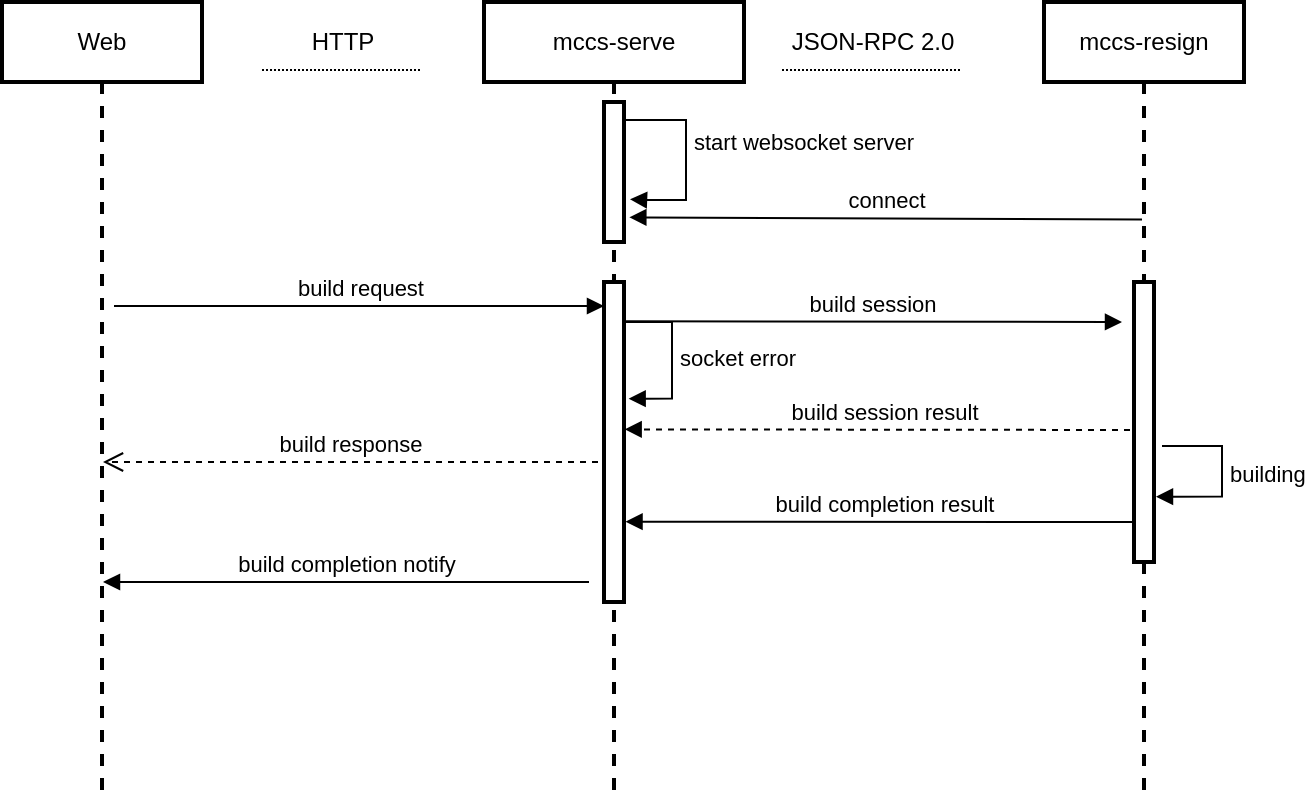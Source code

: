 <mxfile version="13.8.0" type="github">
  <diagram id="owJFNJhzbNbjEsK8q6B7" name="第 1 页">
    <mxGraphModel dx="1188" dy="589" grid="1" gridSize="10" guides="1" tooltips="1" connect="1" arrows="1" fold="1" page="1" pageScale="1" pageWidth="827" pageHeight="1169" math="0" shadow="0">
      <root>
        <mxCell id="0" />
        <mxCell id="1" parent="0" />
        <mxCell id="U-FH6D3zTLMvbxHOJZrQ-10" value="start websocket server&lt;br&gt;" style="edgeStyle=orthogonalEdgeStyle;html=1;align=left;spacingLeft=2;endArrow=block;rounded=0;entryX=1.2;entryY=0.138;entryDx=0;entryDy=0;entryPerimeter=0;" edge="1" parent="1">
          <mxGeometry x="-0.388" y="-11" relative="1" as="geometry">
            <mxPoint x="432" y="99" as="sourcePoint" />
            <Array as="points">
              <mxPoint x="462" y="99" />
              <mxPoint x="462" y="139" />
              <mxPoint x="442" y="139" />
            </Array>
            <mxPoint x="434" y="138.68" as="targetPoint" />
            <mxPoint x="11" y="11" as="offset" />
          </mxGeometry>
        </mxCell>
        <mxCell id="U-FH6D3zTLMvbxHOJZrQ-11" value="build request" style="html=1;verticalAlign=bottom;endArrow=block;" edge="1" parent="1">
          <mxGeometry width="80" relative="1" as="geometry">
            <mxPoint x="176" y="192" as="sourcePoint" />
            <mxPoint x="421" y="192" as="targetPoint" />
            <Array as="points" />
          </mxGeometry>
        </mxCell>
        <mxCell id="U-FH6D3zTLMvbxHOJZrQ-17" value="JSON-RPC 2.0" style="text;html=1;align=center;verticalAlign=middle;resizable=0;points=[];autosize=1;" vertex="1" parent="1">
          <mxGeometry x="505" y="50" width="100" height="20" as="geometry" />
        </mxCell>
        <mxCell id="U-FH6D3zTLMvbxHOJZrQ-19" value="build response" style="html=1;verticalAlign=bottom;endArrow=open;dashed=1;endSize=8;exitX=-0.35;exitY=0.499;exitDx=0;exitDy=0;exitPerimeter=0;" edge="1" parent="1" target="U-FH6D3zTLMvbxHOJZrQ-38">
          <mxGeometry relative="1" as="geometry">
            <mxPoint x="418" y="270" as="sourcePoint" />
            <mxPoint x="204" y="270.36" as="targetPoint" />
          </mxGeometry>
        </mxCell>
        <mxCell id="U-FH6D3zTLMvbxHOJZrQ-20" value="build session" style="html=1;verticalAlign=bottom;endArrow=block;exitX=0.9;exitY=0.123;exitDx=0;exitDy=0;exitPerimeter=0;" edge="1" parent="1" source="U-FH6D3zTLMvbxHOJZrQ-44">
          <mxGeometry width="80" relative="1" as="geometry">
            <mxPoint x="414" y="200" as="sourcePoint" />
            <mxPoint x="680" y="200" as="targetPoint" />
            <Array as="points" />
          </mxGeometry>
        </mxCell>
        <mxCell id="U-FH6D3zTLMvbxHOJZrQ-24" value="build session result" style="html=1;verticalAlign=bottom;endArrow=block;dashed=1;entryX=1.033;entryY=0.373;entryDx=0;entryDy=0;entryPerimeter=0;" edge="1" parent="1">
          <mxGeometry width="80" relative="1" as="geometry">
            <mxPoint x="690" y="254" as="sourcePoint" />
            <mxPoint x="431.33" y="253.68" as="targetPoint" />
            <Array as="points" />
          </mxGeometry>
        </mxCell>
        <mxCell id="U-FH6D3zTLMvbxHOJZrQ-25" value="building" style="edgeStyle=orthogonalEdgeStyle;html=1;align=left;spacingLeft=2;endArrow=block;rounded=0;entryX=1.1;entryY=0.629;entryDx=0;entryDy=0;entryPerimeter=0;" edge="1" parent="1">
          <mxGeometry relative="1" as="geometry">
            <mxPoint x="700" y="262" as="sourcePoint" />
            <Array as="points">
              <mxPoint x="730" y="262" />
              <mxPoint x="730" y="287" />
            </Array>
            <mxPoint x="697" y="287.32" as="targetPoint" />
          </mxGeometry>
        </mxCell>
        <mxCell id="U-FH6D3zTLMvbxHOJZrQ-26" value="build completion result" style="html=1;verticalAlign=bottom;endArrow=block;entryX=1.077;entryY=0.749;entryDx=0;entryDy=0;entryPerimeter=0;" edge="1" parent="1" target="U-FH6D3zTLMvbxHOJZrQ-44">
          <mxGeometry width="80" relative="1" as="geometry">
            <mxPoint x="690" y="300" as="sourcePoint" />
            <mxPoint x="480" y="300" as="targetPoint" />
            <Array as="points" />
          </mxGeometry>
        </mxCell>
        <mxCell id="U-FH6D3zTLMvbxHOJZrQ-28" value="build completion notify" style="html=1;verticalAlign=bottom;endArrow=block;exitX=-0.35;exitY=0.746;exitDx=0;exitDy=0;exitPerimeter=0;" edge="1" parent="1" target="U-FH6D3zTLMvbxHOJZrQ-38">
          <mxGeometry width="80" relative="1" as="geometry">
            <mxPoint x="413.5" y="330.0" as="sourcePoint" />
            <mxPoint x="197" y="331.44" as="targetPoint" />
            <Array as="points" />
          </mxGeometry>
        </mxCell>
        <mxCell id="U-FH6D3zTLMvbxHOJZrQ-29" value="" style="line;strokeWidth=1;fillColor=none;align=left;verticalAlign=middle;spacingTop=-1;spacingLeft=3;spacingRight=3;rotatable=0;labelPosition=right;points=[];portConstraint=eastwest;dashed=1;dashPattern=1 1;" vertex="1" parent="1">
          <mxGeometry x="250" y="70" width="80" height="8" as="geometry" />
        </mxCell>
        <mxCell id="U-FH6D3zTLMvbxHOJZrQ-30" value="HTTP" style="text;html=1;align=center;verticalAlign=middle;resizable=0;points=[];autosize=1;" vertex="1" parent="1">
          <mxGeometry x="265" y="50" width="50" height="20" as="geometry" />
        </mxCell>
        <mxCell id="U-FH6D3zTLMvbxHOJZrQ-31" value="" style="line;strokeWidth=1;fillColor=none;align=left;verticalAlign=middle;spacingTop=-1;spacingLeft=3;spacingRight=3;rotatable=0;labelPosition=right;points=[];portConstraint=eastwest;dashed=1;dashPattern=1 1;" vertex="1" parent="1">
          <mxGeometry x="510" y="70" width="90" height="8" as="geometry" />
        </mxCell>
        <mxCell id="U-FH6D3zTLMvbxHOJZrQ-35" value="connect" style="html=1;verticalAlign=bottom;endArrow=block;entryX=1.267;entryY=0.824;entryDx=0;entryDy=0;entryPerimeter=0;" edge="1" parent="1" target="U-FH6D3zTLMvbxHOJZrQ-43">
          <mxGeometry width="80" relative="1" as="geometry">
            <mxPoint x="690" y="148.72" as="sourcePoint" />
            <mxPoint x="414" y="148.72" as="targetPoint" />
          </mxGeometry>
        </mxCell>
        <mxCell id="U-FH6D3zTLMvbxHOJZrQ-38" value="Web" style="shape=umlLifeline;perimeter=lifelinePerimeter;whiteSpace=wrap;html=1;container=1;collapsible=0;recursiveResize=0;outlineConnect=0;strokeWidth=2;" vertex="1" parent="1">
          <mxGeometry x="120" y="40" width="100" height="400" as="geometry" />
        </mxCell>
        <mxCell id="U-FH6D3zTLMvbxHOJZrQ-39" value="mccs-serve" style="shape=umlLifeline;perimeter=lifelinePerimeter;whiteSpace=wrap;html=1;container=1;collapsible=0;recursiveResize=0;outlineConnect=0;strokeWidth=2;" vertex="1" parent="1">
          <mxGeometry x="361" y="40" width="130" height="400" as="geometry" />
        </mxCell>
        <mxCell id="U-FH6D3zTLMvbxHOJZrQ-43" value="" style="html=1;points=[];perimeter=orthogonalPerimeter;strokeWidth=2;" vertex="1" parent="U-FH6D3zTLMvbxHOJZrQ-39">
          <mxGeometry x="60" y="50" width="10" height="70" as="geometry" />
        </mxCell>
        <mxCell id="U-FH6D3zTLMvbxHOJZrQ-44" value="" style="html=1;points=[];perimeter=orthogonalPerimeter;strokeWidth=2;" vertex="1" parent="U-FH6D3zTLMvbxHOJZrQ-39">
          <mxGeometry x="60" y="140" width="10" height="160" as="geometry" />
        </mxCell>
        <mxCell id="U-FH6D3zTLMvbxHOJZrQ-40" value="mccs-resign" style="shape=umlLifeline;perimeter=lifelinePerimeter;whiteSpace=wrap;html=1;container=1;collapsible=0;recursiveResize=0;outlineConnect=0;strokeWidth=2;" vertex="1" parent="1">
          <mxGeometry x="641" y="40" width="100" height="400" as="geometry" />
        </mxCell>
        <mxCell id="U-FH6D3zTLMvbxHOJZrQ-45" value="" style="html=1;points=[];perimeter=orthogonalPerimeter;strokeWidth=2;" vertex="1" parent="U-FH6D3zTLMvbxHOJZrQ-40">
          <mxGeometry x="45" y="140" width="10" height="140" as="geometry" />
        </mxCell>
        <mxCell id="U-FH6D3zTLMvbxHOJZrQ-48" value="socket error" style="edgeStyle=orthogonalEdgeStyle;html=1;align=left;spacingLeft=2;endArrow=block;rounded=0;entryX=1.233;entryY=0.427;entryDx=0;entryDy=0;entryPerimeter=0;" edge="1" parent="1">
          <mxGeometry relative="1" as="geometry">
            <mxPoint x="430" y="200" as="sourcePoint" />
            <Array as="points">
              <mxPoint x="455" y="200" />
              <mxPoint x="455" y="238" />
            </Array>
            <mxPoint x="433.33" y="238.32" as="targetPoint" />
          </mxGeometry>
        </mxCell>
      </root>
    </mxGraphModel>
  </diagram>
</mxfile>
